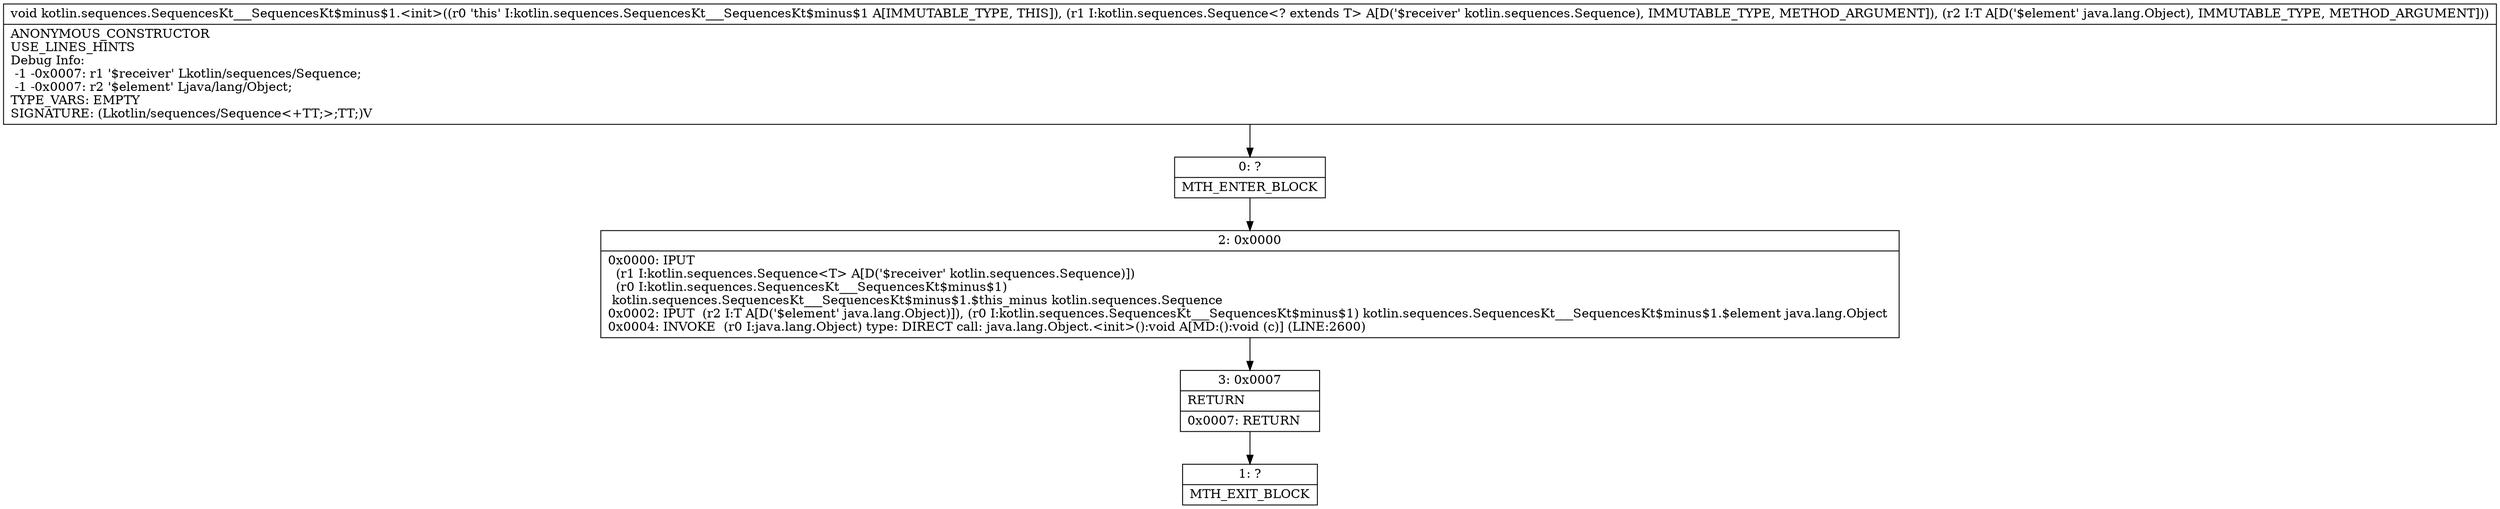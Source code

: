 digraph "CFG forkotlin.sequences.SequencesKt___SequencesKt$minus$1.\<init\>(Lkotlin\/sequences\/Sequence;Ljava\/lang\/Object;)V" {
Node_0 [shape=record,label="{0\:\ ?|MTH_ENTER_BLOCK\l}"];
Node_2 [shape=record,label="{2\:\ 0x0000|0x0000: IPUT  \l  (r1 I:kotlin.sequences.Sequence\<T\> A[D('$receiver' kotlin.sequences.Sequence)])\l  (r0 I:kotlin.sequences.SequencesKt___SequencesKt$minus$1)\l kotlin.sequences.SequencesKt___SequencesKt$minus$1.$this_minus kotlin.sequences.Sequence \l0x0002: IPUT  (r2 I:T A[D('$element' java.lang.Object)]), (r0 I:kotlin.sequences.SequencesKt___SequencesKt$minus$1) kotlin.sequences.SequencesKt___SequencesKt$minus$1.$element java.lang.Object \l0x0004: INVOKE  (r0 I:java.lang.Object) type: DIRECT call: java.lang.Object.\<init\>():void A[MD:():void (c)] (LINE:2600)\l}"];
Node_3 [shape=record,label="{3\:\ 0x0007|RETURN\l|0x0007: RETURN   \l}"];
Node_1 [shape=record,label="{1\:\ ?|MTH_EXIT_BLOCK\l}"];
MethodNode[shape=record,label="{void kotlin.sequences.SequencesKt___SequencesKt$minus$1.\<init\>((r0 'this' I:kotlin.sequences.SequencesKt___SequencesKt$minus$1 A[IMMUTABLE_TYPE, THIS]), (r1 I:kotlin.sequences.Sequence\<? extends T\> A[D('$receiver' kotlin.sequences.Sequence), IMMUTABLE_TYPE, METHOD_ARGUMENT]), (r2 I:T A[D('$element' java.lang.Object), IMMUTABLE_TYPE, METHOD_ARGUMENT]))  | ANONYMOUS_CONSTRUCTOR\lUSE_LINES_HINTS\lDebug Info:\l  \-1 \-0x0007: r1 '$receiver' Lkotlin\/sequences\/Sequence;\l  \-1 \-0x0007: r2 '$element' Ljava\/lang\/Object;\lTYPE_VARS: EMPTY\lSIGNATURE: (Lkotlin\/sequences\/Sequence\<+TT;\>;TT;)V\l}"];
MethodNode -> Node_0;Node_0 -> Node_2;
Node_2 -> Node_3;
Node_3 -> Node_1;
}

